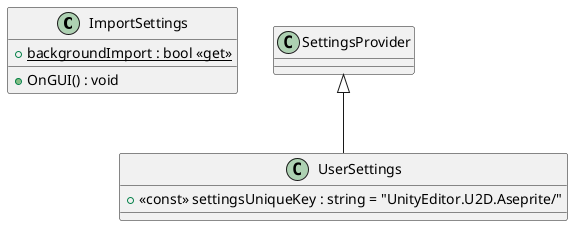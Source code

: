 @startuml
class ImportSettings {
    + {static} backgroundImport : bool <<get>>
    + OnGUI() : void
}
class UserSettings {
    + <<const>> settingsUniqueKey : string = "UnityEditor.U2D.Aseprite/"
}
SettingsProvider <|-- UserSettings
@enduml
